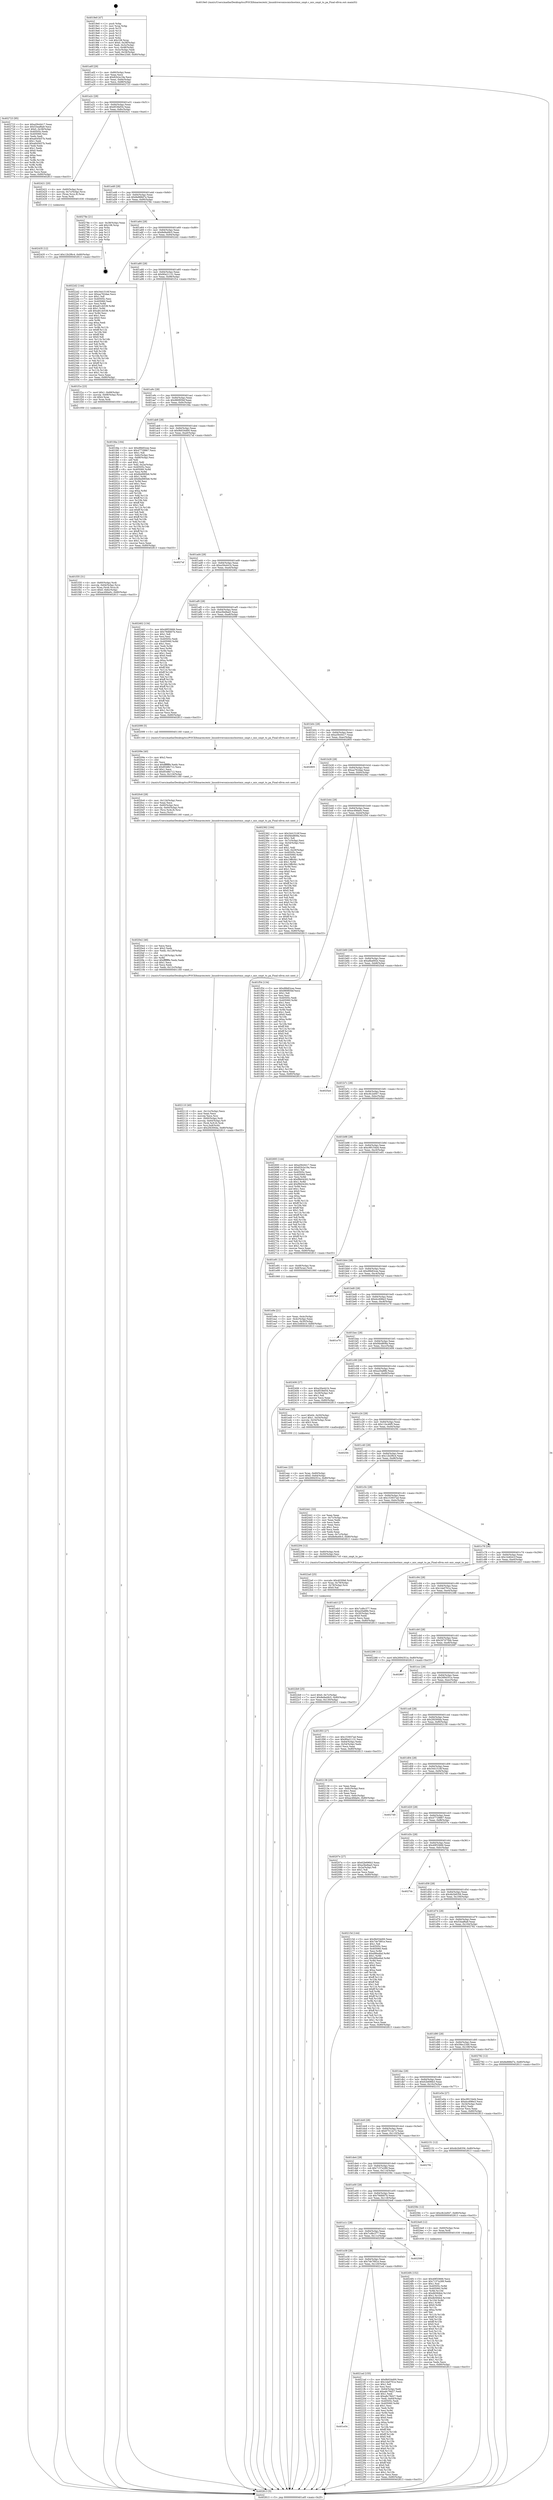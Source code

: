 digraph "0x4019e0" {
  label = "0x4019e0 (/mnt/c/Users/mathe/Desktop/tcc/POCII/binaries/extr_linuxdriversmiscmichostmic_smpt.c_mic_smpt_to_pa_Final-ollvm.out::main(0))"
  labelloc = "t"
  node[shape=record]

  Entry [label="",width=0.3,height=0.3,shape=circle,fillcolor=black,style=filled]
  "0x401a0f" [label="{
     0x401a0f [29]\l
     | [instrs]\l
     &nbsp;&nbsp;0x401a0f \<+3\>: mov -0x80(%rbp),%eax\l
     &nbsp;&nbsp;0x401a12 \<+2\>: mov %eax,%ecx\l
     &nbsp;&nbsp;0x401a14 \<+6\>: sub $0x82b2e19a,%ecx\l
     &nbsp;&nbsp;0x401a1a \<+6\>: mov %eax,-0x84(%rbp)\l
     &nbsp;&nbsp;0x401a20 \<+6\>: mov %ecx,-0x88(%rbp)\l
     &nbsp;&nbsp;0x401a26 \<+6\>: je 0000000000402723 \<main+0xd43\>\l
  }"]
  "0x402723" [label="{
     0x402723 [95]\l
     | [instrs]\l
     &nbsp;&nbsp;0x402723 \<+5\>: mov $0xa59c6417,%eax\l
     &nbsp;&nbsp;0x402728 \<+5\>: mov $0x53eaf6a9,%ecx\l
     &nbsp;&nbsp;0x40272d \<+7\>: movl $0x0,-0x38(%rbp)\l
     &nbsp;&nbsp;0x402734 \<+7\>: mov 0x40505c,%edx\l
     &nbsp;&nbsp;0x40273b \<+7\>: mov 0x405060,%esi\l
     &nbsp;&nbsp;0x402742 \<+2\>: mov %edx,%edi\l
     &nbsp;&nbsp;0x402744 \<+6\>: add $0xa645b57b,%edi\l
     &nbsp;&nbsp;0x40274a \<+3\>: sub $0x1,%edi\l
     &nbsp;&nbsp;0x40274d \<+6\>: sub $0xa645b57b,%edi\l
     &nbsp;&nbsp;0x402753 \<+3\>: imul %edi,%edx\l
     &nbsp;&nbsp;0x402756 \<+3\>: and $0x1,%edx\l
     &nbsp;&nbsp;0x402759 \<+3\>: cmp $0x0,%edx\l
     &nbsp;&nbsp;0x40275c \<+4\>: sete %r8b\l
     &nbsp;&nbsp;0x402760 \<+3\>: cmp $0xa,%esi\l
     &nbsp;&nbsp;0x402763 \<+4\>: setl %r9b\l
     &nbsp;&nbsp;0x402767 \<+3\>: mov %r8b,%r10b\l
     &nbsp;&nbsp;0x40276a \<+3\>: and %r9b,%r10b\l
     &nbsp;&nbsp;0x40276d \<+3\>: xor %r9b,%r8b\l
     &nbsp;&nbsp;0x402770 \<+3\>: or %r8b,%r10b\l
     &nbsp;&nbsp;0x402773 \<+4\>: test $0x1,%r10b\l
     &nbsp;&nbsp;0x402777 \<+3\>: cmovne %ecx,%eax\l
     &nbsp;&nbsp;0x40277a \<+3\>: mov %eax,-0x80(%rbp)\l
     &nbsp;&nbsp;0x40277d \<+5\>: jmp 0000000000402813 \<main+0xe33\>\l
  }"]
  "0x401a2c" [label="{
     0x401a2c [28]\l
     | [instrs]\l
     &nbsp;&nbsp;0x401a2c \<+5\>: jmp 0000000000401a31 \<main+0x51\>\l
     &nbsp;&nbsp;0x401a31 \<+6\>: mov -0x84(%rbp),%eax\l
     &nbsp;&nbsp;0x401a37 \<+5\>: sub $0x853fef34,%eax\l
     &nbsp;&nbsp;0x401a3c \<+6\>: mov %eax,-0x8c(%rbp)\l
     &nbsp;&nbsp;0x401a42 \<+6\>: je 0000000000402421 \<main+0xa41\>\l
  }"]
  Exit [label="",width=0.3,height=0.3,shape=circle,fillcolor=black,style=filled,peripheries=2]
  "0x402421" [label="{
     0x402421 [20]\l
     | [instrs]\l
     &nbsp;&nbsp;0x402421 \<+4\>: mov -0x60(%rbp),%rax\l
     &nbsp;&nbsp;0x402425 \<+4\>: movslq -0x7c(%rbp),%rcx\l
     &nbsp;&nbsp;0x402429 \<+4\>: mov (%rax,%rcx,8),%rax\l
     &nbsp;&nbsp;0x40242d \<+3\>: mov %rax,%rdi\l
     &nbsp;&nbsp;0x402430 \<+5\>: call 0000000000401030 \<free@plt\>\l
     | [calls]\l
     &nbsp;&nbsp;0x401030 \{1\} (unknown)\l
  }"]
  "0x401a48" [label="{
     0x401a48 [28]\l
     | [instrs]\l
     &nbsp;&nbsp;0x401a48 \<+5\>: jmp 0000000000401a4d \<main+0x6d\>\l
     &nbsp;&nbsp;0x401a4d \<+6\>: mov -0x84(%rbp),%eax\l
     &nbsp;&nbsp;0x401a53 \<+5\>: sub $0x8e888d7e,%eax\l
     &nbsp;&nbsp;0x401a58 \<+6\>: mov %eax,-0x90(%rbp)\l
     &nbsp;&nbsp;0x401a5e \<+6\>: je 000000000040278e \<main+0xdae\>\l
  }"]
  "0x4024f4" [label="{
     0x4024f4 [152]\l
     | [instrs]\l
     &nbsp;&nbsp;0x4024f4 \<+5\>: mov $0x49f33666,%ecx\l
     &nbsp;&nbsp;0x4024f9 \<+5\>: mov $0x7157e289,%edx\l
     &nbsp;&nbsp;0x4024fe \<+3\>: mov $0x1,%sil\l
     &nbsp;&nbsp;0x402501 \<+8\>: mov 0x40505c,%r8d\l
     &nbsp;&nbsp;0x402509 \<+8\>: mov 0x405060,%r9d\l
     &nbsp;&nbsp;0x402511 \<+3\>: mov %r8d,%r10d\l
     &nbsp;&nbsp;0x402514 \<+7\>: sub $0xdb584b4,%r10d\l
     &nbsp;&nbsp;0x40251b \<+4\>: sub $0x1,%r10d\l
     &nbsp;&nbsp;0x40251f \<+7\>: add $0xdb584b4,%r10d\l
     &nbsp;&nbsp;0x402526 \<+4\>: imul %r10d,%r8d\l
     &nbsp;&nbsp;0x40252a \<+4\>: and $0x1,%r8d\l
     &nbsp;&nbsp;0x40252e \<+4\>: cmp $0x0,%r8d\l
     &nbsp;&nbsp;0x402532 \<+4\>: sete %r11b\l
     &nbsp;&nbsp;0x402536 \<+4\>: cmp $0xa,%r9d\l
     &nbsp;&nbsp;0x40253a \<+3\>: setl %bl\l
     &nbsp;&nbsp;0x40253d \<+3\>: mov %r11b,%r14b\l
     &nbsp;&nbsp;0x402540 \<+4\>: xor $0xff,%r14b\l
     &nbsp;&nbsp;0x402544 \<+3\>: mov %bl,%r15b\l
     &nbsp;&nbsp;0x402547 \<+4\>: xor $0xff,%r15b\l
     &nbsp;&nbsp;0x40254b \<+4\>: xor $0x0,%sil\l
     &nbsp;&nbsp;0x40254f \<+3\>: mov %r14b,%r12b\l
     &nbsp;&nbsp;0x402552 \<+4\>: and $0x0,%r12b\l
     &nbsp;&nbsp;0x402556 \<+3\>: and %sil,%r11b\l
     &nbsp;&nbsp;0x402559 \<+3\>: mov %r15b,%r13b\l
     &nbsp;&nbsp;0x40255c \<+4\>: and $0x0,%r13b\l
     &nbsp;&nbsp;0x402560 \<+3\>: and %sil,%bl\l
     &nbsp;&nbsp;0x402563 \<+3\>: or %r11b,%r12b\l
     &nbsp;&nbsp;0x402566 \<+3\>: or %bl,%r13b\l
     &nbsp;&nbsp;0x402569 \<+3\>: xor %r13b,%r12b\l
     &nbsp;&nbsp;0x40256c \<+3\>: or %r15b,%r14b\l
     &nbsp;&nbsp;0x40256f \<+4\>: xor $0xff,%r14b\l
     &nbsp;&nbsp;0x402573 \<+4\>: or $0x0,%sil\l
     &nbsp;&nbsp;0x402577 \<+3\>: and %sil,%r14b\l
     &nbsp;&nbsp;0x40257a \<+3\>: or %r14b,%r12b\l
     &nbsp;&nbsp;0x40257d \<+4\>: test $0x1,%r12b\l
     &nbsp;&nbsp;0x402581 \<+3\>: cmovne %edx,%ecx\l
     &nbsp;&nbsp;0x402584 \<+3\>: mov %ecx,-0x80(%rbp)\l
     &nbsp;&nbsp;0x402587 \<+5\>: jmp 0000000000402813 \<main+0xe33\>\l
  }"]
  "0x40278e" [label="{
     0x40278e [21]\l
     | [instrs]\l
     &nbsp;&nbsp;0x40278e \<+3\>: mov -0x38(%rbp),%eax\l
     &nbsp;&nbsp;0x402791 \<+7\>: add $0x108,%rsp\l
     &nbsp;&nbsp;0x402798 \<+1\>: pop %rbx\l
     &nbsp;&nbsp;0x402799 \<+2\>: pop %r12\l
     &nbsp;&nbsp;0x40279b \<+2\>: pop %r13\l
     &nbsp;&nbsp;0x40279d \<+2\>: pop %r14\l
     &nbsp;&nbsp;0x40279f \<+2\>: pop %r15\l
     &nbsp;&nbsp;0x4027a1 \<+1\>: pop %rbp\l
     &nbsp;&nbsp;0x4027a2 \<+1\>: ret\l
  }"]
  "0x401a64" [label="{
     0x401a64 [28]\l
     | [instrs]\l
     &nbsp;&nbsp;0x401a64 \<+5\>: jmp 0000000000401a69 \<main+0x89\>\l
     &nbsp;&nbsp;0x401a69 \<+6\>: mov -0x84(%rbp),%eax\l
     &nbsp;&nbsp;0x401a6f \<+5\>: sub $0x8e9a49c5,%eax\l
     &nbsp;&nbsp;0x401a74 \<+6\>: mov %eax,-0x94(%rbp)\l
     &nbsp;&nbsp;0x401a7a \<+6\>: je 00000000004022d2 \<main+0x8f2\>\l
  }"]
  "0x402435" [label="{
     0x402435 [12]\l
     | [instrs]\l
     &nbsp;&nbsp;0x402435 \<+7\>: movl $0x12b2f6c4,-0x80(%rbp)\l
     &nbsp;&nbsp;0x40243c \<+5\>: jmp 0000000000402813 \<main+0xe33\>\l
  }"]
  "0x4022d2" [label="{
     0x4022d2 [144]\l
     | [instrs]\l
     &nbsp;&nbsp;0x4022d2 \<+5\>: mov $0x3441516f,%eax\l
     &nbsp;&nbsp;0x4022d7 \<+5\>: mov $0xaa762dae,%ecx\l
     &nbsp;&nbsp;0x4022dc \<+2\>: mov $0x1,%dl\l
     &nbsp;&nbsp;0x4022de \<+7\>: mov 0x40505c,%esi\l
     &nbsp;&nbsp;0x4022e5 \<+7\>: mov 0x405060,%edi\l
     &nbsp;&nbsp;0x4022ec \<+3\>: mov %esi,%r8d\l
     &nbsp;&nbsp;0x4022ef \<+7\>: sub $0xa81cb538,%r8d\l
     &nbsp;&nbsp;0x4022f6 \<+4\>: sub $0x1,%r8d\l
     &nbsp;&nbsp;0x4022fa \<+7\>: add $0xa81cb538,%r8d\l
     &nbsp;&nbsp;0x402301 \<+4\>: imul %r8d,%esi\l
     &nbsp;&nbsp;0x402305 \<+3\>: and $0x1,%esi\l
     &nbsp;&nbsp;0x402308 \<+3\>: cmp $0x0,%esi\l
     &nbsp;&nbsp;0x40230b \<+4\>: sete %r9b\l
     &nbsp;&nbsp;0x40230f \<+3\>: cmp $0xa,%edi\l
     &nbsp;&nbsp;0x402312 \<+4\>: setl %r10b\l
     &nbsp;&nbsp;0x402316 \<+3\>: mov %r9b,%r11b\l
     &nbsp;&nbsp;0x402319 \<+4\>: xor $0xff,%r11b\l
     &nbsp;&nbsp;0x40231d \<+3\>: mov %r10b,%bl\l
     &nbsp;&nbsp;0x402320 \<+3\>: xor $0xff,%bl\l
     &nbsp;&nbsp;0x402323 \<+3\>: xor $0x0,%dl\l
     &nbsp;&nbsp;0x402326 \<+3\>: mov %r11b,%r14b\l
     &nbsp;&nbsp;0x402329 \<+4\>: and $0x0,%r14b\l
     &nbsp;&nbsp;0x40232d \<+3\>: and %dl,%r9b\l
     &nbsp;&nbsp;0x402330 \<+3\>: mov %bl,%r15b\l
     &nbsp;&nbsp;0x402333 \<+4\>: and $0x0,%r15b\l
     &nbsp;&nbsp;0x402337 \<+3\>: and %dl,%r10b\l
     &nbsp;&nbsp;0x40233a \<+3\>: or %r9b,%r14b\l
     &nbsp;&nbsp;0x40233d \<+3\>: or %r10b,%r15b\l
     &nbsp;&nbsp;0x402340 \<+3\>: xor %r15b,%r14b\l
     &nbsp;&nbsp;0x402343 \<+3\>: or %bl,%r11b\l
     &nbsp;&nbsp;0x402346 \<+4\>: xor $0xff,%r11b\l
     &nbsp;&nbsp;0x40234a \<+3\>: or $0x0,%dl\l
     &nbsp;&nbsp;0x40234d \<+3\>: and %dl,%r11b\l
     &nbsp;&nbsp;0x402350 \<+3\>: or %r11b,%r14b\l
     &nbsp;&nbsp;0x402353 \<+4\>: test $0x1,%r14b\l
     &nbsp;&nbsp;0x402357 \<+3\>: cmovne %ecx,%eax\l
     &nbsp;&nbsp;0x40235a \<+3\>: mov %eax,-0x80(%rbp)\l
     &nbsp;&nbsp;0x40235d \<+5\>: jmp 0000000000402813 \<main+0xe33\>\l
  }"]
  "0x401a80" [label="{
     0x401a80 [28]\l
     | [instrs]\l
     &nbsp;&nbsp;0x401a80 \<+5\>: jmp 0000000000401a85 \<main+0xa5\>\l
     &nbsp;&nbsp;0x401a85 \<+6\>: mov -0x84(%rbp),%eax\l
     &nbsp;&nbsp;0x401a8b \<+5\>: sub $0x90a21131,%eax\l
     &nbsp;&nbsp;0x401a90 \<+6\>: mov %eax,-0x98(%rbp)\l
     &nbsp;&nbsp;0x401a96 \<+6\>: je 0000000000401f1e \<main+0x53e\>\l
  }"]
  "0x4022b9" [label="{
     0x4022b9 [25]\l
     | [instrs]\l
     &nbsp;&nbsp;0x4022b9 \<+7\>: movl $0x0,-0x7c(%rbp)\l
     &nbsp;&nbsp;0x4022c0 \<+7\>: movl $0x8e9a49c5,-0x80(%rbp)\l
     &nbsp;&nbsp;0x4022c7 \<+6\>: mov %eax,-0x130(%rbp)\l
     &nbsp;&nbsp;0x4022cd \<+5\>: jmp 0000000000402813 \<main+0xe33\>\l
  }"]
  "0x401f1e" [label="{
     0x401f1e [23]\l
     | [instrs]\l
     &nbsp;&nbsp;0x401f1e \<+7\>: movl $0x1,-0x68(%rbp)\l
     &nbsp;&nbsp;0x401f25 \<+4\>: movslq -0x68(%rbp),%rax\l
     &nbsp;&nbsp;0x401f29 \<+4\>: shl $0x4,%rax\l
     &nbsp;&nbsp;0x401f2d \<+3\>: mov %rax,%rdi\l
     &nbsp;&nbsp;0x401f30 \<+5\>: call 0000000000401050 \<malloc@plt\>\l
     | [calls]\l
     &nbsp;&nbsp;0x401050 \{1\} (unknown)\l
  }"]
  "0x401a9c" [label="{
     0x401a9c [28]\l
     | [instrs]\l
     &nbsp;&nbsp;0x401a9c \<+5\>: jmp 0000000000401aa1 \<main+0xc1\>\l
     &nbsp;&nbsp;0x401aa1 \<+6\>: mov -0x84(%rbp),%eax\l
     &nbsp;&nbsp;0x401aa7 \<+5\>: sub $0x980f05bf,%eax\l
     &nbsp;&nbsp;0x401aac \<+6\>: mov %eax,-0x9c(%rbp)\l
     &nbsp;&nbsp;0x401ab2 \<+6\>: je 0000000000401fda \<main+0x5fa\>\l
  }"]
  "0x4022a0" [label="{
     0x4022a0 [25]\l
     | [instrs]\l
     &nbsp;&nbsp;0x4022a0 \<+10\>: movabs $0x4030b6,%rdi\l
     &nbsp;&nbsp;0x4022aa \<+4\>: mov %rax,-0x78(%rbp)\l
     &nbsp;&nbsp;0x4022ae \<+4\>: mov -0x78(%rbp),%rsi\l
     &nbsp;&nbsp;0x4022b2 \<+2\>: mov $0x0,%al\l
     &nbsp;&nbsp;0x4022b4 \<+5\>: call 0000000000401040 \<printf@plt\>\l
     | [calls]\l
     &nbsp;&nbsp;0x401040 \{1\} (unknown)\l
  }"]
  "0x401fda" [label="{
     0x401fda [164]\l
     | [instrs]\l
     &nbsp;&nbsp;0x401fda \<+5\>: mov $0xd9b83cee,%eax\l
     &nbsp;&nbsp;0x401fdf \<+5\>: mov $0x47729867,%ecx\l
     &nbsp;&nbsp;0x401fe4 \<+2\>: mov $0x1,%dl\l
     &nbsp;&nbsp;0x401fe6 \<+3\>: mov -0x6c(%rbp),%esi\l
     &nbsp;&nbsp;0x401fe9 \<+3\>: cmp -0x68(%rbp),%esi\l
     &nbsp;&nbsp;0x401fec \<+4\>: setl %dil\l
     &nbsp;&nbsp;0x401ff0 \<+4\>: and $0x1,%dil\l
     &nbsp;&nbsp;0x401ff4 \<+4\>: mov %dil,-0x2a(%rbp)\l
     &nbsp;&nbsp;0x401ff8 \<+7\>: mov 0x40505c,%esi\l
     &nbsp;&nbsp;0x401fff \<+8\>: mov 0x405060,%r8d\l
     &nbsp;&nbsp;0x402007 \<+3\>: mov %esi,%r9d\l
     &nbsp;&nbsp;0x40200a \<+7\>: sub $0x6bd985b6,%r9d\l
     &nbsp;&nbsp;0x402011 \<+4\>: sub $0x1,%r9d\l
     &nbsp;&nbsp;0x402015 \<+7\>: add $0x6bd985b6,%r9d\l
     &nbsp;&nbsp;0x40201c \<+4\>: imul %r9d,%esi\l
     &nbsp;&nbsp;0x402020 \<+3\>: and $0x1,%esi\l
     &nbsp;&nbsp;0x402023 \<+3\>: cmp $0x0,%esi\l
     &nbsp;&nbsp;0x402026 \<+4\>: sete %dil\l
     &nbsp;&nbsp;0x40202a \<+4\>: cmp $0xa,%r8d\l
     &nbsp;&nbsp;0x40202e \<+4\>: setl %r10b\l
     &nbsp;&nbsp;0x402032 \<+3\>: mov %dil,%r11b\l
     &nbsp;&nbsp;0x402035 \<+4\>: xor $0xff,%r11b\l
     &nbsp;&nbsp;0x402039 \<+3\>: mov %r10b,%bl\l
     &nbsp;&nbsp;0x40203c \<+3\>: xor $0xff,%bl\l
     &nbsp;&nbsp;0x40203f \<+3\>: xor $0x1,%dl\l
     &nbsp;&nbsp;0x402042 \<+3\>: mov %r11b,%r14b\l
     &nbsp;&nbsp;0x402045 \<+4\>: and $0xff,%r14b\l
     &nbsp;&nbsp;0x402049 \<+3\>: and %dl,%dil\l
     &nbsp;&nbsp;0x40204c \<+3\>: mov %bl,%r15b\l
     &nbsp;&nbsp;0x40204f \<+4\>: and $0xff,%r15b\l
     &nbsp;&nbsp;0x402053 \<+3\>: and %dl,%r10b\l
     &nbsp;&nbsp;0x402056 \<+3\>: or %dil,%r14b\l
     &nbsp;&nbsp;0x402059 \<+3\>: or %r10b,%r15b\l
     &nbsp;&nbsp;0x40205c \<+3\>: xor %r15b,%r14b\l
     &nbsp;&nbsp;0x40205f \<+3\>: or %bl,%r11b\l
     &nbsp;&nbsp;0x402062 \<+4\>: xor $0xff,%r11b\l
     &nbsp;&nbsp;0x402066 \<+3\>: or $0x1,%dl\l
     &nbsp;&nbsp;0x402069 \<+3\>: and %dl,%r11b\l
     &nbsp;&nbsp;0x40206c \<+3\>: or %r11b,%r14b\l
     &nbsp;&nbsp;0x40206f \<+4\>: test $0x1,%r14b\l
     &nbsp;&nbsp;0x402073 \<+3\>: cmovne %ecx,%eax\l
     &nbsp;&nbsp;0x402076 \<+3\>: mov %eax,-0x80(%rbp)\l
     &nbsp;&nbsp;0x402079 \<+5\>: jmp 0000000000402813 \<main+0xe33\>\l
  }"]
  "0x401ab8" [label="{
     0x401ab8 [28]\l
     | [instrs]\l
     &nbsp;&nbsp;0x401ab8 \<+5\>: jmp 0000000000401abd \<main+0xdd\>\l
     &nbsp;&nbsp;0x401abd \<+6\>: mov -0x84(%rbp),%eax\l
     &nbsp;&nbsp;0x401ac3 \<+5\>: sub $0x9b034d00,%eax\l
     &nbsp;&nbsp;0x401ac8 \<+6\>: mov %eax,-0xa0(%rbp)\l
     &nbsp;&nbsp;0x401ace \<+6\>: je 00000000004027af \<main+0xdcf\>\l
  }"]
  "0x401e54" [label="{
     0x401e54\l
  }", style=dashed]
  "0x4027af" [label="{
     0x4027af\l
  }", style=dashed]
  "0x401ad4" [label="{
     0x401ad4 [28]\l
     | [instrs]\l
     &nbsp;&nbsp;0x401ad4 \<+5\>: jmp 0000000000401ad9 \<main+0xf9\>\l
     &nbsp;&nbsp;0x401ad9 \<+6\>: mov -0x84(%rbp),%eax\l
     &nbsp;&nbsp;0x401adf \<+5\>: sub $0xa30e441b,%eax\l
     &nbsp;&nbsp;0x401ae4 \<+6\>: mov %eax,-0xa4(%rbp)\l
     &nbsp;&nbsp;0x401aea \<+6\>: je 0000000000402462 \<main+0xa82\>\l
  }"]
  "0x4021ed" [label="{
     0x4021ed [155]\l
     | [instrs]\l
     &nbsp;&nbsp;0x4021ed \<+5\>: mov $0x9b034d00,%eax\l
     &nbsp;&nbsp;0x4021f2 \<+5\>: mov $0x1da0761e,%ecx\l
     &nbsp;&nbsp;0x4021f7 \<+2\>: mov $0x1,%dl\l
     &nbsp;&nbsp;0x4021f9 \<+2\>: xor %esi,%esi\l
     &nbsp;&nbsp;0x4021fb \<+3\>: mov -0x64(%rbp),%edi\l
     &nbsp;&nbsp;0x4021fe \<+6\>: add $0xa8c78d27,%edi\l
     &nbsp;&nbsp;0x402204 \<+3\>: add $0x1,%edi\l
     &nbsp;&nbsp;0x402207 \<+6\>: sub $0xa8c78d27,%edi\l
     &nbsp;&nbsp;0x40220d \<+3\>: mov %edi,-0x64(%rbp)\l
     &nbsp;&nbsp;0x402210 \<+7\>: mov 0x40505c,%edi\l
     &nbsp;&nbsp;0x402217 \<+8\>: mov 0x405060,%r8d\l
     &nbsp;&nbsp;0x40221f \<+3\>: sub $0x1,%esi\l
     &nbsp;&nbsp;0x402222 \<+3\>: mov %edi,%r9d\l
     &nbsp;&nbsp;0x402225 \<+3\>: add %esi,%r9d\l
     &nbsp;&nbsp;0x402228 \<+4\>: imul %r9d,%edi\l
     &nbsp;&nbsp;0x40222c \<+3\>: and $0x1,%edi\l
     &nbsp;&nbsp;0x40222f \<+3\>: cmp $0x0,%edi\l
     &nbsp;&nbsp;0x402232 \<+4\>: sete %r10b\l
     &nbsp;&nbsp;0x402236 \<+4\>: cmp $0xa,%r8d\l
     &nbsp;&nbsp;0x40223a \<+4\>: setl %r11b\l
     &nbsp;&nbsp;0x40223e \<+3\>: mov %r10b,%bl\l
     &nbsp;&nbsp;0x402241 \<+3\>: xor $0xff,%bl\l
     &nbsp;&nbsp;0x402244 \<+3\>: mov %r11b,%r14b\l
     &nbsp;&nbsp;0x402247 \<+4\>: xor $0xff,%r14b\l
     &nbsp;&nbsp;0x40224b \<+3\>: xor $0x0,%dl\l
     &nbsp;&nbsp;0x40224e \<+3\>: mov %bl,%r15b\l
     &nbsp;&nbsp;0x402251 \<+4\>: and $0x0,%r15b\l
     &nbsp;&nbsp;0x402255 \<+3\>: and %dl,%r10b\l
     &nbsp;&nbsp;0x402258 \<+3\>: mov %r14b,%r12b\l
     &nbsp;&nbsp;0x40225b \<+4\>: and $0x0,%r12b\l
     &nbsp;&nbsp;0x40225f \<+3\>: and %dl,%r11b\l
     &nbsp;&nbsp;0x402262 \<+3\>: or %r10b,%r15b\l
     &nbsp;&nbsp;0x402265 \<+3\>: or %r11b,%r12b\l
     &nbsp;&nbsp;0x402268 \<+3\>: xor %r12b,%r15b\l
     &nbsp;&nbsp;0x40226b \<+3\>: or %r14b,%bl\l
     &nbsp;&nbsp;0x40226e \<+3\>: xor $0xff,%bl\l
     &nbsp;&nbsp;0x402271 \<+3\>: or $0x0,%dl\l
     &nbsp;&nbsp;0x402274 \<+2\>: and %dl,%bl\l
     &nbsp;&nbsp;0x402276 \<+3\>: or %bl,%r15b\l
     &nbsp;&nbsp;0x402279 \<+4\>: test $0x1,%r15b\l
     &nbsp;&nbsp;0x40227d \<+3\>: cmovne %ecx,%eax\l
     &nbsp;&nbsp;0x402280 \<+3\>: mov %eax,-0x80(%rbp)\l
     &nbsp;&nbsp;0x402283 \<+5\>: jmp 0000000000402813 \<main+0xe33\>\l
  }"]
  "0x402462" [label="{
     0x402462 [134]\l
     | [instrs]\l
     &nbsp;&nbsp;0x402462 \<+5\>: mov $0x49f33666,%eax\l
     &nbsp;&nbsp;0x402467 \<+5\>: mov $0x79dfd07b,%ecx\l
     &nbsp;&nbsp;0x40246c \<+2\>: mov $0x1,%dl\l
     &nbsp;&nbsp;0x40246e \<+2\>: xor %esi,%esi\l
     &nbsp;&nbsp;0x402470 \<+7\>: mov 0x40505c,%edi\l
     &nbsp;&nbsp;0x402477 \<+8\>: mov 0x405060,%r8d\l
     &nbsp;&nbsp;0x40247f \<+3\>: sub $0x1,%esi\l
     &nbsp;&nbsp;0x402482 \<+3\>: mov %edi,%r9d\l
     &nbsp;&nbsp;0x402485 \<+3\>: add %esi,%r9d\l
     &nbsp;&nbsp;0x402488 \<+4\>: imul %r9d,%edi\l
     &nbsp;&nbsp;0x40248c \<+3\>: and $0x1,%edi\l
     &nbsp;&nbsp;0x40248f \<+3\>: cmp $0x0,%edi\l
     &nbsp;&nbsp;0x402492 \<+4\>: sete %r10b\l
     &nbsp;&nbsp;0x402496 \<+4\>: cmp $0xa,%r8d\l
     &nbsp;&nbsp;0x40249a \<+4\>: setl %r11b\l
     &nbsp;&nbsp;0x40249e \<+3\>: mov %r10b,%bl\l
     &nbsp;&nbsp;0x4024a1 \<+3\>: xor $0xff,%bl\l
     &nbsp;&nbsp;0x4024a4 \<+3\>: mov %r11b,%r14b\l
     &nbsp;&nbsp;0x4024a7 \<+4\>: xor $0xff,%r14b\l
     &nbsp;&nbsp;0x4024ab \<+3\>: xor $0x1,%dl\l
     &nbsp;&nbsp;0x4024ae \<+3\>: mov %bl,%r15b\l
     &nbsp;&nbsp;0x4024b1 \<+4\>: and $0xff,%r15b\l
     &nbsp;&nbsp;0x4024b5 \<+3\>: and %dl,%r10b\l
     &nbsp;&nbsp;0x4024b8 \<+3\>: mov %r14b,%r12b\l
     &nbsp;&nbsp;0x4024bb \<+4\>: and $0xff,%r12b\l
     &nbsp;&nbsp;0x4024bf \<+3\>: and %dl,%r11b\l
     &nbsp;&nbsp;0x4024c2 \<+3\>: or %r10b,%r15b\l
     &nbsp;&nbsp;0x4024c5 \<+3\>: or %r11b,%r12b\l
     &nbsp;&nbsp;0x4024c8 \<+3\>: xor %r12b,%r15b\l
     &nbsp;&nbsp;0x4024cb \<+3\>: or %r14b,%bl\l
     &nbsp;&nbsp;0x4024ce \<+3\>: xor $0xff,%bl\l
     &nbsp;&nbsp;0x4024d1 \<+3\>: or $0x1,%dl\l
     &nbsp;&nbsp;0x4024d4 \<+2\>: and %dl,%bl\l
     &nbsp;&nbsp;0x4024d6 \<+3\>: or %bl,%r15b\l
     &nbsp;&nbsp;0x4024d9 \<+4\>: test $0x1,%r15b\l
     &nbsp;&nbsp;0x4024dd \<+3\>: cmovne %ecx,%eax\l
     &nbsp;&nbsp;0x4024e0 \<+3\>: mov %eax,-0x80(%rbp)\l
     &nbsp;&nbsp;0x4024e3 \<+5\>: jmp 0000000000402813 \<main+0xe33\>\l
  }"]
  "0x401af0" [label="{
     0x401af0 [28]\l
     | [instrs]\l
     &nbsp;&nbsp;0x401af0 \<+5\>: jmp 0000000000401af5 \<main+0x115\>\l
     &nbsp;&nbsp;0x401af5 \<+6\>: mov -0x84(%rbp),%eax\l
     &nbsp;&nbsp;0x401afb \<+5\>: sub $0xa3be8aa5,%eax\l
     &nbsp;&nbsp;0x401b00 \<+6\>: mov %eax,-0xa8(%rbp)\l
     &nbsp;&nbsp;0x401b06 \<+6\>: je 0000000000402099 \<main+0x6b9\>\l
  }"]
  "0x401e38" [label="{
     0x401e38 [28]\l
     | [instrs]\l
     &nbsp;&nbsp;0x401e38 \<+5\>: jmp 0000000000401e3d \<main+0x45d\>\l
     &nbsp;&nbsp;0x401e3d \<+6\>: mov -0x84(%rbp),%eax\l
     &nbsp;&nbsp;0x401e43 \<+5\>: sub $0x7de7891e,%eax\l
     &nbsp;&nbsp;0x401e48 \<+6\>: mov %eax,-0x120(%rbp)\l
     &nbsp;&nbsp;0x401e4e \<+6\>: je 00000000004021ed \<main+0x80d\>\l
  }"]
  "0x402099" [label="{
     0x402099 [5]\l
     | [instrs]\l
     &nbsp;&nbsp;0x402099 \<+5\>: call 0000000000401160 \<next_i\>\l
     | [calls]\l
     &nbsp;&nbsp;0x401160 \{1\} (/mnt/c/Users/mathe/Desktop/tcc/POCII/binaries/extr_linuxdriversmiscmichostmic_smpt.c_mic_smpt_to_pa_Final-ollvm.out::next_i)\l
  }"]
  "0x401b0c" [label="{
     0x401b0c [28]\l
     | [instrs]\l
     &nbsp;&nbsp;0x401b0c \<+5\>: jmp 0000000000401b11 \<main+0x131\>\l
     &nbsp;&nbsp;0x401b11 \<+6\>: mov -0x84(%rbp),%eax\l
     &nbsp;&nbsp;0x401b17 \<+5\>: sub $0xa59c6417,%eax\l
     &nbsp;&nbsp;0x401b1c \<+6\>: mov %eax,-0xac(%rbp)\l
     &nbsp;&nbsp;0x401b22 \<+6\>: je 0000000000402805 \<main+0xe25\>\l
  }"]
  "0x402598" [label="{
     0x402598\l
  }", style=dashed]
  "0x402805" [label="{
     0x402805\l
  }", style=dashed]
  "0x401b28" [label="{
     0x401b28 [28]\l
     | [instrs]\l
     &nbsp;&nbsp;0x401b28 \<+5\>: jmp 0000000000401b2d \<main+0x14d\>\l
     &nbsp;&nbsp;0x401b2d \<+6\>: mov -0x84(%rbp),%eax\l
     &nbsp;&nbsp;0x401b33 \<+5\>: sub $0xaa762dae,%eax\l
     &nbsp;&nbsp;0x401b38 \<+6\>: mov %eax,-0xb0(%rbp)\l
     &nbsp;&nbsp;0x401b3e \<+6\>: je 0000000000402362 \<main+0x982\>\l
  }"]
  "0x401e1c" [label="{
     0x401e1c [28]\l
     | [instrs]\l
     &nbsp;&nbsp;0x401e1c \<+5\>: jmp 0000000000401e21 \<main+0x441\>\l
     &nbsp;&nbsp;0x401e21 \<+6\>: mov -0x84(%rbp),%eax\l
     &nbsp;&nbsp;0x401e27 \<+5\>: sub $0x7cd6c377,%eax\l
     &nbsp;&nbsp;0x401e2c \<+6\>: mov %eax,-0x11c(%rbp)\l
     &nbsp;&nbsp;0x401e32 \<+6\>: je 0000000000402598 \<main+0xbb8\>\l
  }"]
  "0x402362" [label="{
     0x402362 [164]\l
     | [instrs]\l
     &nbsp;&nbsp;0x402362 \<+5\>: mov $0x3441516f,%eax\l
     &nbsp;&nbsp;0x402367 \<+5\>: mov $0xf4bd808a,%ecx\l
     &nbsp;&nbsp;0x40236c \<+2\>: mov $0x1,%dl\l
     &nbsp;&nbsp;0x40236e \<+3\>: mov -0x7c(%rbp),%esi\l
     &nbsp;&nbsp;0x402371 \<+3\>: cmp -0x54(%rbp),%esi\l
     &nbsp;&nbsp;0x402374 \<+4\>: setl %dil\l
     &nbsp;&nbsp;0x402378 \<+4\>: and $0x1,%dil\l
     &nbsp;&nbsp;0x40237c \<+4\>: mov %dil,-0x29(%rbp)\l
     &nbsp;&nbsp;0x402380 \<+7\>: mov 0x40505c,%esi\l
     &nbsp;&nbsp;0x402387 \<+8\>: mov 0x405060,%r8d\l
     &nbsp;&nbsp;0x40238f \<+3\>: mov %esi,%r9d\l
     &nbsp;&nbsp;0x402392 \<+7\>: add $0x19ffc0b1,%r9d\l
     &nbsp;&nbsp;0x402399 \<+4\>: sub $0x1,%r9d\l
     &nbsp;&nbsp;0x40239d \<+7\>: sub $0x19ffc0b1,%r9d\l
     &nbsp;&nbsp;0x4023a4 \<+4\>: imul %r9d,%esi\l
     &nbsp;&nbsp;0x4023a8 \<+3\>: and $0x1,%esi\l
     &nbsp;&nbsp;0x4023ab \<+3\>: cmp $0x0,%esi\l
     &nbsp;&nbsp;0x4023ae \<+4\>: sete %dil\l
     &nbsp;&nbsp;0x4023b2 \<+4\>: cmp $0xa,%r8d\l
     &nbsp;&nbsp;0x4023b6 \<+4\>: setl %r10b\l
     &nbsp;&nbsp;0x4023ba \<+3\>: mov %dil,%r11b\l
     &nbsp;&nbsp;0x4023bd \<+4\>: xor $0xff,%r11b\l
     &nbsp;&nbsp;0x4023c1 \<+3\>: mov %r10b,%bl\l
     &nbsp;&nbsp;0x4023c4 \<+3\>: xor $0xff,%bl\l
     &nbsp;&nbsp;0x4023c7 \<+3\>: xor $0x0,%dl\l
     &nbsp;&nbsp;0x4023ca \<+3\>: mov %r11b,%r14b\l
     &nbsp;&nbsp;0x4023cd \<+4\>: and $0x0,%r14b\l
     &nbsp;&nbsp;0x4023d1 \<+3\>: and %dl,%dil\l
     &nbsp;&nbsp;0x4023d4 \<+3\>: mov %bl,%r15b\l
     &nbsp;&nbsp;0x4023d7 \<+4\>: and $0x0,%r15b\l
     &nbsp;&nbsp;0x4023db \<+3\>: and %dl,%r10b\l
     &nbsp;&nbsp;0x4023de \<+3\>: or %dil,%r14b\l
     &nbsp;&nbsp;0x4023e1 \<+3\>: or %r10b,%r15b\l
     &nbsp;&nbsp;0x4023e4 \<+3\>: xor %r15b,%r14b\l
     &nbsp;&nbsp;0x4023e7 \<+3\>: or %bl,%r11b\l
     &nbsp;&nbsp;0x4023ea \<+4\>: xor $0xff,%r11b\l
     &nbsp;&nbsp;0x4023ee \<+3\>: or $0x0,%dl\l
     &nbsp;&nbsp;0x4023f1 \<+3\>: and %dl,%r11b\l
     &nbsp;&nbsp;0x4023f4 \<+3\>: or %r11b,%r14b\l
     &nbsp;&nbsp;0x4023f7 \<+4\>: test $0x1,%r14b\l
     &nbsp;&nbsp;0x4023fb \<+3\>: cmovne %ecx,%eax\l
     &nbsp;&nbsp;0x4023fe \<+3\>: mov %eax,-0x80(%rbp)\l
     &nbsp;&nbsp;0x402401 \<+5\>: jmp 0000000000402813 \<main+0xe33\>\l
  }"]
  "0x401b44" [label="{
     0x401b44 [28]\l
     | [instrs]\l
     &nbsp;&nbsp;0x401b44 \<+5\>: jmp 0000000000401b49 \<main+0x169\>\l
     &nbsp;&nbsp;0x401b49 \<+6\>: mov -0x84(%rbp),%eax\l
     &nbsp;&nbsp;0x401b4f \<+5\>: sub $0xac49da0c,%eax\l
     &nbsp;&nbsp;0x401b54 \<+6\>: mov %eax,-0xb4(%rbp)\l
     &nbsp;&nbsp;0x401b5a \<+6\>: je 0000000000401f54 \<main+0x574\>\l
  }"]
  "0x4024e8" [label="{
     0x4024e8 [12]\l
     | [instrs]\l
     &nbsp;&nbsp;0x4024e8 \<+4\>: mov -0x60(%rbp),%rax\l
     &nbsp;&nbsp;0x4024ec \<+3\>: mov %rax,%rdi\l
     &nbsp;&nbsp;0x4024ef \<+5\>: call 0000000000401030 \<free@plt\>\l
     | [calls]\l
     &nbsp;&nbsp;0x401030 \{1\} (unknown)\l
  }"]
  "0x401f54" [label="{
     0x401f54 [134]\l
     | [instrs]\l
     &nbsp;&nbsp;0x401f54 \<+5\>: mov $0xd9b83cee,%eax\l
     &nbsp;&nbsp;0x401f59 \<+5\>: mov $0x980f05bf,%ecx\l
     &nbsp;&nbsp;0x401f5e \<+2\>: mov $0x1,%dl\l
     &nbsp;&nbsp;0x401f60 \<+2\>: xor %esi,%esi\l
     &nbsp;&nbsp;0x401f62 \<+7\>: mov 0x40505c,%edi\l
     &nbsp;&nbsp;0x401f69 \<+8\>: mov 0x405060,%r8d\l
     &nbsp;&nbsp;0x401f71 \<+3\>: sub $0x1,%esi\l
     &nbsp;&nbsp;0x401f74 \<+3\>: mov %edi,%r9d\l
     &nbsp;&nbsp;0x401f77 \<+3\>: add %esi,%r9d\l
     &nbsp;&nbsp;0x401f7a \<+4\>: imul %r9d,%edi\l
     &nbsp;&nbsp;0x401f7e \<+3\>: and $0x1,%edi\l
     &nbsp;&nbsp;0x401f81 \<+3\>: cmp $0x0,%edi\l
     &nbsp;&nbsp;0x401f84 \<+4\>: sete %r10b\l
     &nbsp;&nbsp;0x401f88 \<+4\>: cmp $0xa,%r8d\l
     &nbsp;&nbsp;0x401f8c \<+4\>: setl %r11b\l
     &nbsp;&nbsp;0x401f90 \<+3\>: mov %r10b,%bl\l
     &nbsp;&nbsp;0x401f93 \<+3\>: xor $0xff,%bl\l
     &nbsp;&nbsp;0x401f96 \<+3\>: mov %r11b,%r14b\l
     &nbsp;&nbsp;0x401f99 \<+4\>: xor $0xff,%r14b\l
     &nbsp;&nbsp;0x401f9d \<+3\>: xor $0x0,%dl\l
     &nbsp;&nbsp;0x401fa0 \<+3\>: mov %bl,%r15b\l
     &nbsp;&nbsp;0x401fa3 \<+4\>: and $0x0,%r15b\l
     &nbsp;&nbsp;0x401fa7 \<+3\>: and %dl,%r10b\l
     &nbsp;&nbsp;0x401faa \<+3\>: mov %r14b,%r12b\l
     &nbsp;&nbsp;0x401fad \<+4\>: and $0x0,%r12b\l
     &nbsp;&nbsp;0x401fb1 \<+3\>: and %dl,%r11b\l
     &nbsp;&nbsp;0x401fb4 \<+3\>: or %r10b,%r15b\l
     &nbsp;&nbsp;0x401fb7 \<+3\>: or %r11b,%r12b\l
     &nbsp;&nbsp;0x401fba \<+3\>: xor %r12b,%r15b\l
     &nbsp;&nbsp;0x401fbd \<+3\>: or %r14b,%bl\l
     &nbsp;&nbsp;0x401fc0 \<+3\>: xor $0xff,%bl\l
     &nbsp;&nbsp;0x401fc3 \<+3\>: or $0x0,%dl\l
     &nbsp;&nbsp;0x401fc6 \<+2\>: and %dl,%bl\l
     &nbsp;&nbsp;0x401fc8 \<+3\>: or %bl,%r15b\l
     &nbsp;&nbsp;0x401fcb \<+4\>: test $0x1,%r15b\l
     &nbsp;&nbsp;0x401fcf \<+3\>: cmovne %ecx,%eax\l
     &nbsp;&nbsp;0x401fd2 \<+3\>: mov %eax,-0x80(%rbp)\l
     &nbsp;&nbsp;0x401fd5 \<+5\>: jmp 0000000000402813 \<main+0xe33\>\l
  }"]
  "0x401b60" [label="{
     0x401b60 [28]\l
     | [instrs]\l
     &nbsp;&nbsp;0x401b60 \<+5\>: jmp 0000000000401b65 \<main+0x185\>\l
     &nbsp;&nbsp;0x401b65 \<+6\>: mov -0x84(%rbp),%eax\l
     &nbsp;&nbsp;0x401b6b \<+5\>: sub $0xafba692e,%eax\l
     &nbsp;&nbsp;0x401b70 \<+6\>: mov %eax,-0xb8(%rbp)\l
     &nbsp;&nbsp;0x401b76 \<+6\>: je 00000000004025a4 \<main+0xbc4\>\l
  }"]
  "0x401e00" [label="{
     0x401e00 [28]\l
     | [instrs]\l
     &nbsp;&nbsp;0x401e00 \<+5\>: jmp 0000000000401e05 \<main+0x425\>\l
     &nbsp;&nbsp;0x401e05 \<+6\>: mov -0x84(%rbp),%eax\l
     &nbsp;&nbsp;0x401e0b \<+5\>: sub $0x79dfd07b,%eax\l
     &nbsp;&nbsp;0x401e10 \<+6\>: mov %eax,-0x118(%rbp)\l
     &nbsp;&nbsp;0x401e16 \<+6\>: je 00000000004024e8 \<main+0xb08\>\l
  }"]
  "0x4025a4" [label="{
     0x4025a4\l
  }", style=dashed]
  "0x401b7c" [label="{
     0x401b7c [28]\l
     | [instrs]\l
     &nbsp;&nbsp;0x401b7c \<+5\>: jmp 0000000000401b81 \<main+0x1a1\>\l
     &nbsp;&nbsp;0x401b81 \<+6\>: mov -0x84(%rbp),%eax\l
     &nbsp;&nbsp;0x401b87 \<+5\>: sub $0xc8c2e947,%eax\l
     &nbsp;&nbsp;0x401b8c \<+6\>: mov %eax,-0xbc(%rbp)\l
     &nbsp;&nbsp;0x401b92 \<+6\>: je 0000000000402693 \<main+0xcb3\>\l
  }"]
  "0x40258c" [label="{
     0x40258c [12]\l
     | [instrs]\l
     &nbsp;&nbsp;0x40258c \<+7\>: movl $0xc8c2e947,-0x80(%rbp)\l
     &nbsp;&nbsp;0x402593 \<+5\>: jmp 0000000000402813 \<main+0xe33\>\l
  }"]
  "0x402693" [label="{
     0x402693 [144]\l
     | [instrs]\l
     &nbsp;&nbsp;0x402693 \<+5\>: mov $0xa59c6417,%eax\l
     &nbsp;&nbsp;0x402698 \<+5\>: mov $0x82b2e19a,%ecx\l
     &nbsp;&nbsp;0x40269d \<+2\>: mov $0x1,%dl\l
     &nbsp;&nbsp;0x40269f \<+7\>: mov 0x40505c,%esi\l
     &nbsp;&nbsp;0x4026a6 \<+7\>: mov 0x405060,%edi\l
     &nbsp;&nbsp;0x4026ad \<+3\>: mov %esi,%r8d\l
     &nbsp;&nbsp;0x4026b0 \<+7\>: sub $0xf9b04262,%r8d\l
     &nbsp;&nbsp;0x4026b7 \<+4\>: sub $0x1,%r8d\l
     &nbsp;&nbsp;0x4026bb \<+7\>: add $0xf9b04262,%r8d\l
     &nbsp;&nbsp;0x4026c2 \<+4\>: imul %r8d,%esi\l
     &nbsp;&nbsp;0x4026c6 \<+3\>: and $0x1,%esi\l
     &nbsp;&nbsp;0x4026c9 \<+3\>: cmp $0x0,%esi\l
     &nbsp;&nbsp;0x4026cc \<+4\>: sete %r9b\l
     &nbsp;&nbsp;0x4026d0 \<+3\>: cmp $0xa,%edi\l
     &nbsp;&nbsp;0x4026d3 \<+4\>: setl %r10b\l
     &nbsp;&nbsp;0x4026d7 \<+3\>: mov %r9b,%r11b\l
     &nbsp;&nbsp;0x4026da \<+4\>: xor $0xff,%r11b\l
     &nbsp;&nbsp;0x4026de \<+3\>: mov %r10b,%bl\l
     &nbsp;&nbsp;0x4026e1 \<+3\>: xor $0xff,%bl\l
     &nbsp;&nbsp;0x4026e4 \<+3\>: xor $0x1,%dl\l
     &nbsp;&nbsp;0x4026e7 \<+3\>: mov %r11b,%r14b\l
     &nbsp;&nbsp;0x4026ea \<+4\>: and $0xff,%r14b\l
     &nbsp;&nbsp;0x4026ee \<+3\>: and %dl,%r9b\l
     &nbsp;&nbsp;0x4026f1 \<+3\>: mov %bl,%r15b\l
     &nbsp;&nbsp;0x4026f4 \<+4\>: and $0xff,%r15b\l
     &nbsp;&nbsp;0x4026f8 \<+3\>: and %dl,%r10b\l
     &nbsp;&nbsp;0x4026fb \<+3\>: or %r9b,%r14b\l
     &nbsp;&nbsp;0x4026fe \<+3\>: or %r10b,%r15b\l
     &nbsp;&nbsp;0x402701 \<+3\>: xor %r15b,%r14b\l
     &nbsp;&nbsp;0x402704 \<+3\>: or %bl,%r11b\l
     &nbsp;&nbsp;0x402707 \<+4\>: xor $0xff,%r11b\l
     &nbsp;&nbsp;0x40270b \<+3\>: or $0x1,%dl\l
     &nbsp;&nbsp;0x40270e \<+3\>: and %dl,%r11b\l
     &nbsp;&nbsp;0x402711 \<+3\>: or %r11b,%r14b\l
     &nbsp;&nbsp;0x402714 \<+4\>: test $0x1,%r14b\l
     &nbsp;&nbsp;0x402718 \<+3\>: cmovne %ecx,%eax\l
     &nbsp;&nbsp;0x40271b \<+3\>: mov %eax,-0x80(%rbp)\l
     &nbsp;&nbsp;0x40271e \<+5\>: jmp 0000000000402813 \<main+0xe33\>\l
  }"]
  "0x401b98" [label="{
     0x401b98 [28]\l
     | [instrs]\l
     &nbsp;&nbsp;0x401b98 \<+5\>: jmp 0000000000401b9d \<main+0x1bd\>\l
     &nbsp;&nbsp;0x401b9d \<+6\>: mov -0x84(%rbp),%eax\l
     &nbsp;&nbsp;0x401ba3 \<+5\>: sub $0xc99154d4,%eax\l
     &nbsp;&nbsp;0x401ba8 \<+6\>: mov %eax,-0xc0(%rbp)\l
     &nbsp;&nbsp;0x401bae \<+6\>: je 0000000000401e91 \<main+0x4b1\>\l
  }"]
  "0x401de4" [label="{
     0x401de4 [28]\l
     | [instrs]\l
     &nbsp;&nbsp;0x401de4 \<+5\>: jmp 0000000000401de9 \<main+0x409\>\l
     &nbsp;&nbsp;0x401de9 \<+6\>: mov -0x84(%rbp),%eax\l
     &nbsp;&nbsp;0x401def \<+5\>: sub $0x7157e289,%eax\l
     &nbsp;&nbsp;0x401df4 \<+6\>: mov %eax,-0x114(%rbp)\l
     &nbsp;&nbsp;0x401dfa \<+6\>: je 000000000040258c \<main+0xbac\>\l
  }"]
  "0x401e91" [label="{
     0x401e91 [13]\l
     | [instrs]\l
     &nbsp;&nbsp;0x401e91 \<+4\>: mov -0x48(%rbp),%rax\l
     &nbsp;&nbsp;0x401e95 \<+4\>: mov 0x8(%rax),%rdi\l
     &nbsp;&nbsp;0x401e99 \<+5\>: call 0000000000401060 \<atoi@plt\>\l
     | [calls]\l
     &nbsp;&nbsp;0x401060 \{1\} (unknown)\l
  }"]
  "0x401bb4" [label="{
     0x401bb4 [28]\l
     | [instrs]\l
     &nbsp;&nbsp;0x401bb4 \<+5\>: jmp 0000000000401bb9 \<main+0x1d9\>\l
     &nbsp;&nbsp;0x401bb9 \<+6\>: mov -0x84(%rbp),%eax\l
     &nbsp;&nbsp;0x401bbf \<+5\>: sub $0xd9b83cee,%eax\l
     &nbsp;&nbsp;0x401bc4 \<+6\>: mov %eax,-0xc4(%rbp)\l
     &nbsp;&nbsp;0x401bca \<+6\>: je 00000000004027a3 \<main+0xdc3\>\l
  }"]
  "0x4027f4" [label="{
     0x4027f4\l
  }", style=dashed]
  "0x4027a3" [label="{
     0x4027a3\l
  }", style=dashed]
  "0x401bd0" [label="{
     0x401bd0 [28]\l
     | [instrs]\l
     &nbsp;&nbsp;0x401bd0 \<+5\>: jmp 0000000000401bd5 \<main+0x1f5\>\l
     &nbsp;&nbsp;0x401bd5 \<+6\>: mov -0x84(%rbp),%eax\l
     &nbsp;&nbsp;0x401bdb \<+5\>: sub $0xdcc696e3,%eax\l
     &nbsp;&nbsp;0x401be0 \<+6\>: mov %eax,-0xc8(%rbp)\l
     &nbsp;&nbsp;0x401be6 \<+6\>: je 0000000000401e79 \<main+0x499\>\l
  }"]
  "0x401dc8" [label="{
     0x401dc8 [28]\l
     | [instrs]\l
     &nbsp;&nbsp;0x401dc8 \<+5\>: jmp 0000000000401dcd \<main+0x3ed\>\l
     &nbsp;&nbsp;0x401dcd \<+6\>: mov -0x84(%rbp),%eax\l
     &nbsp;&nbsp;0x401dd3 \<+5\>: sub $0x67512e72,%eax\l
     &nbsp;&nbsp;0x401dd8 \<+6\>: mov %eax,-0x110(%rbp)\l
     &nbsp;&nbsp;0x401dde \<+6\>: je 00000000004027f4 \<main+0xe14\>\l
  }"]
  "0x401e79" [label="{
     0x401e79\l
  }", style=dashed]
  "0x401bec" [label="{
     0x401bec [28]\l
     | [instrs]\l
     &nbsp;&nbsp;0x401bec \<+5\>: jmp 0000000000401bf1 \<main+0x211\>\l
     &nbsp;&nbsp;0x401bf1 \<+6\>: mov -0x84(%rbp),%eax\l
     &nbsp;&nbsp;0x401bf7 \<+5\>: sub $0xf4bd808a,%eax\l
     &nbsp;&nbsp;0x401bfc \<+6\>: mov %eax,-0xcc(%rbp)\l
     &nbsp;&nbsp;0x401c02 \<+6\>: je 0000000000402406 \<main+0xa26\>\l
  }"]
  "0x402151" [label="{
     0x402151 [12]\l
     | [instrs]\l
     &nbsp;&nbsp;0x402151 \<+7\>: movl $0x4b2b8356,-0x80(%rbp)\l
     &nbsp;&nbsp;0x402158 \<+5\>: jmp 0000000000402813 \<main+0xe33\>\l
  }"]
  "0x402406" [label="{
     0x402406 [27]\l
     | [instrs]\l
     &nbsp;&nbsp;0x402406 \<+5\>: mov $0xa30e441b,%eax\l
     &nbsp;&nbsp;0x40240b \<+5\>: mov $0x853fef34,%ecx\l
     &nbsp;&nbsp;0x402410 \<+3\>: mov -0x29(%rbp),%dl\l
     &nbsp;&nbsp;0x402413 \<+3\>: test $0x1,%dl\l
     &nbsp;&nbsp;0x402416 \<+3\>: cmovne %ecx,%eax\l
     &nbsp;&nbsp;0x402419 \<+3\>: mov %eax,-0x80(%rbp)\l
     &nbsp;&nbsp;0x40241c \<+5\>: jmp 0000000000402813 \<main+0xe33\>\l
  }"]
  "0x401c08" [label="{
     0x401c08 [28]\l
     | [instrs]\l
     &nbsp;&nbsp;0x401c08 \<+5\>: jmp 0000000000401c0d \<main+0x22d\>\l
     &nbsp;&nbsp;0x401c0d \<+6\>: mov -0x84(%rbp),%eax\l
     &nbsp;&nbsp;0x401c13 \<+5\>: sub $0xa20a88b,%eax\l
     &nbsp;&nbsp;0x401c18 \<+6\>: mov %eax,-0xd0(%rbp)\l
     &nbsp;&nbsp;0x401c1e \<+6\>: je 0000000000401ece \<main+0x4ee\>\l
  }"]
  "0x402110" [label="{
     0x402110 [40]\l
     | [instrs]\l
     &nbsp;&nbsp;0x402110 \<+6\>: mov -0x12c(%rbp),%ecx\l
     &nbsp;&nbsp;0x402116 \<+3\>: imul %eax,%ecx\l
     &nbsp;&nbsp;0x402119 \<+3\>: movslq %ecx,%rsi\l
     &nbsp;&nbsp;0x40211c \<+4\>: mov -0x60(%rbp),%rdi\l
     &nbsp;&nbsp;0x402120 \<+4\>: movslq -0x64(%rbp),%r9\l
     &nbsp;&nbsp;0x402124 \<+4\>: mov (%rdi,%r9,8),%rdi\l
     &nbsp;&nbsp;0x402128 \<+4\>: mov %rsi,0x8(%rdi)\l
     &nbsp;&nbsp;0x40212c \<+7\>: movl $0x2f4300da,-0x80(%rbp)\l
     &nbsp;&nbsp;0x402133 \<+5\>: jmp 0000000000402813 \<main+0xe33\>\l
  }"]
  "0x401ece" [label="{
     0x401ece [30]\l
     | [instrs]\l
     &nbsp;&nbsp;0x401ece \<+7\>: movl $0x64,-0x50(%rbp)\l
     &nbsp;&nbsp;0x401ed5 \<+7\>: movl $0x1,-0x54(%rbp)\l
     &nbsp;&nbsp;0x401edc \<+4\>: movslq -0x54(%rbp),%rax\l
     &nbsp;&nbsp;0x401ee0 \<+4\>: shl $0x3,%rax\l
     &nbsp;&nbsp;0x401ee4 \<+3\>: mov %rax,%rdi\l
     &nbsp;&nbsp;0x401ee7 \<+5\>: call 0000000000401050 \<malloc@plt\>\l
     | [calls]\l
     &nbsp;&nbsp;0x401050 \{1\} (unknown)\l
  }"]
  "0x401c24" [label="{
     0x401c24 [28]\l
     | [instrs]\l
     &nbsp;&nbsp;0x401c24 \<+5\>: jmp 0000000000401c29 \<main+0x249\>\l
     &nbsp;&nbsp;0x401c29 \<+6\>: mov -0x84(%rbp),%eax\l
     &nbsp;&nbsp;0x401c2f \<+5\>: sub $0x11bc46f5,%eax\l
     &nbsp;&nbsp;0x401c34 \<+6\>: mov %eax,-0xd4(%rbp)\l
     &nbsp;&nbsp;0x401c3a \<+6\>: je 00000000004025fc \<main+0xc1c\>\l
  }"]
  "0x4020e2" [label="{
     0x4020e2 [46]\l
     | [instrs]\l
     &nbsp;&nbsp;0x4020e2 \<+2\>: xor %ecx,%ecx\l
     &nbsp;&nbsp;0x4020e4 \<+5\>: mov $0x2,%edx\l
     &nbsp;&nbsp;0x4020e9 \<+6\>: mov %edx,-0x128(%rbp)\l
     &nbsp;&nbsp;0x4020ef \<+1\>: cltd\l
     &nbsp;&nbsp;0x4020f0 \<+7\>: mov -0x128(%rbp),%r8d\l
     &nbsp;&nbsp;0x4020f7 \<+3\>: idiv %r8d\l
     &nbsp;&nbsp;0x4020fa \<+6\>: imul $0xfffffffe,%edx,%edx\l
     &nbsp;&nbsp;0x402100 \<+3\>: sub $0x1,%ecx\l
     &nbsp;&nbsp;0x402103 \<+2\>: sub %ecx,%edx\l
     &nbsp;&nbsp;0x402105 \<+6\>: mov %edx,-0x12c(%rbp)\l
     &nbsp;&nbsp;0x40210b \<+5\>: call 0000000000401160 \<next_i\>\l
     | [calls]\l
     &nbsp;&nbsp;0x401160 \{1\} (/mnt/c/Users/mathe/Desktop/tcc/POCII/binaries/extr_linuxdriversmiscmichostmic_smpt.c_mic_smpt_to_pa_Final-ollvm.out::next_i)\l
  }"]
  "0x4025fc" [label="{
     0x4025fc\l
  }", style=dashed]
  "0x401c40" [label="{
     0x401c40 [28]\l
     | [instrs]\l
     &nbsp;&nbsp;0x401c40 \<+5\>: jmp 0000000000401c45 \<main+0x265\>\l
     &nbsp;&nbsp;0x401c45 \<+6\>: mov -0x84(%rbp),%eax\l
     &nbsp;&nbsp;0x401c4b \<+5\>: sub $0x12b2f6c4,%eax\l
     &nbsp;&nbsp;0x401c50 \<+6\>: mov %eax,-0xd8(%rbp)\l
     &nbsp;&nbsp;0x401c56 \<+6\>: je 0000000000402441 \<main+0xa61\>\l
  }"]
  "0x4020c6" [label="{
     0x4020c6 [28]\l
     | [instrs]\l
     &nbsp;&nbsp;0x4020c6 \<+6\>: mov -0x124(%rbp),%ecx\l
     &nbsp;&nbsp;0x4020cc \<+3\>: imul %eax,%ecx\l
     &nbsp;&nbsp;0x4020cf \<+4\>: mov -0x60(%rbp),%rsi\l
     &nbsp;&nbsp;0x4020d3 \<+4\>: movslq -0x64(%rbp),%rdi\l
     &nbsp;&nbsp;0x4020d7 \<+4\>: mov (%rsi,%rdi,8),%rsi\l
     &nbsp;&nbsp;0x4020db \<+2\>: mov %ecx,(%rsi)\l
     &nbsp;&nbsp;0x4020dd \<+5\>: call 0000000000401160 \<next_i\>\l
     | [calls]\l
     &nbsp;&nbsp;0x401160 \{1\} (/mnt/c/Users/mathe/Desktop/tcc/POCII/binaries/extr_linuxdriversmiscmichostmic_smpt.c_mic_smpt_to_pa_Final-ollvm.out::next_i)\l
  }"]
  "0x402441" [label="{
     0x402441 [33]\l
     | [instrs]\l
     &nbsp;&nbsp;0x402441 \<+2\>: xor %eax,%eax\l
     &nbsp;&nbsp;0x402443 \<+3\>: mov -0x7c(%rbp),%ecx\l
     &nbsp;&nbsp;0x402446 \<+2\>: mov %eax,%edx\l
     &nbsp;&nbsp;0x402448 \<+2\>: sub %ecx,%edx\l
     &nbsp;&nbsp;0x40244a \<+2\>: mov %eax,%ecx\l
     &nbsp;&nbsp;0x40244c \<+3\>: sub $0x1,%ecx\l
     &nbsp;&nbsp;0x40244f \<+2\>: add %ecx,%edx\l
     &nbsp;&nbsp;0x402451 \<+2\>: sub %edx,%eax\l
     &nbsp;&nbsp;0x402453 \<+3\>: mov %eax,-0x7c(%rbp)\l
     &nbsp;&nbsp;0x402456 \<+7\>: movl $0x8e9a49c5,-0x80(%rbp)\l
     &nbsp;&nbsp;0x40245d \<+5\>: jmp 0000000000402813 \<main+0xe33\>\l
  }"]
  "0x401c5c" [label="{
     0x401c5c [28]\l
     | [instrs]\l
     &nbsp;&nbsp;0x401c5c \<+5\>: jmp 0000000000401c61 \<main+0x281\>\l
     &nbsp;&nbsp;0x401c61 \<+6\>: mov -0x84(%rbp),%eax\l
     &nbsp;&nbsp;0x401c67 \<+5\>: sub $0x153937ad,%eax\l
     &nbsp;&nbsp;0x401c6c \<+6\>: mov %eax,-0xdc(%rbp)\l
     &nbsp;&nbsp;0x401c72 \<+6\>: je 0000000000402294 \<main+0x8b4\>\l
  }"]
  "0x40209e" [label="{
     0x40209e [40]\l
     | [instrs]\l
     &nbsp;&nbsp;0x40209e \<+5\>: mov $0x2,%ecx\l
     &nbsp;&nbsp;0x4020a3 \<+1\>: cltd\l
     &nbsp;&nbsp;0x4020a4 \<+2\>: idiv %ecx\l
     &nbsp;&nbsp;0x4020a6 \<+6\>: imul $0xfffffffe,%edx,%ecx\l
     &nbsp;&nbsp;0x4020ac \<+6\>: add $0x8548b712,%ecx\l
     &nbsp;&nbsp;0x4020b2 \<+3\>: add $0x1,%ecx\l
     &nbsp;&nbsp;0x4020b5 \<+6\>: sub $0x8548b712,%ecx\l
     &nbsp;&nbsp;0x4020bb \<+6\>: mov %ecx,-0x124(%rbp)\l
     &nbsp;&nbsp;0x4020c1 \<+5\>: call 0000000000401160 \<next_i\>\l
     | [calls]\l
     &nbsp;&nbsp;0x401160 \{1\} (/mnt/c/Users/mathe/Desktop/tcc/POCII/binaries/extr_linuxdriversmiscmichostmic_smpt.c_mic_smpt_to_pa_Final-ollvm.out::next_i)\l
  }"]
  "0x402294" [label="{
     0x402294 [12]\l
     | [instrs]\l
     &nbsp;&nbsp;0x402294 \<+4\>: mov -0x60(%rbp),%rdi\l
     &nbsp;&nbsp;0x402298 \<+3\>: mov -0x50(%rbp),%esi\l
     &nbsp;&nbsp;0x40229b \<+5\>: call 00000000004017c0 \<mic_smpt_to_pa\>\l
     | [calls]\l
     &nbsp;&nbsp;0x4017c0 \{1\} (/mnt/c/Users/mathe/Desktop/tcc/POCII/binaries/extr_linuxdriversmiscmichostmic_smpt.c_mic_smpt_to_pa_Final-ollvm.out::mic_smpt_to_pa)\l
  }"]
  "0x401c78" [label="{
     0x401c78 [28]\l
     | [instrs]\l
     &nbsp;&nbsp;0x401c78 \<+5\>: jmp 0000000000401c7d \<main+0x29d\>\l
     &nbsp;&nbsp;0x401c7d \<+6\>: mov -0x84(%rbp),%eax\l
     &nbsp;&nbsp;0x401c83 \<+5\>: sub $0x1b4fcb1f,%eax\l
     &nbsp;&nbsp;0x401c88 \<+6\>: mov %eax,-0xe0(%rbp)\l
     &nbsp;&nbsp;0x401c8e \<+6\>: je 0000000000401eb3 \<main+0x4d3\>\l
  }"]
  "0x401f35" [label="{
     0x401f35 [31]\l
     | [instrs]\l
     &nbsp;&nbsp;0x401f35 \<+4\>: mov -0x60(%rbp),%rdi\l
     &nbsp;&nbsp;0x401f39 \<+4\>: movslq -0x64(%rbp),%rcx\l
     &nbsp;&nbsp;0x401f3d \<+4\>: mov %rax,(%rdi,%rcx,8)\l
     &nbsp;&nbsp;0x401f41 \<+7\>: movl $0x0,-0x6c(%rbp)\l
     &nbsp;&nbsp;0x401f48 \<+7\>: movl $0xac49da0c,-0x80(%rbp)\l
     &nbsp;&nbsp;0x401f4f \<+5\>: jmp 0000000000402813 \<main+0xe33\>\l
  }"]
  "0x401eb3" [label="{
     0x401eb3 [27]\l
     | [instrs]\l
     &nbsp;&nbsp;0x401eb3 \<+5\>: mov $0x7cd6c377,%eax\l
     &nbsp;&nbsp;0x401eb8 \<+5\>: mov $0xa20a88b,%ecx\l
     &nbsp;&nbsp;0x401ebd \<+3\>: mov -0x30(%rbp),%edx\l
     &nbsp;&nbsp;0x401ec0 \<+3\>: cmp $0x0,%edx\l
     &nbsp;&nbsp;0x401ec3 \<+3\>: cmove %ecx,%eax\l
     &nbsp;&nbsp;0x401ec6 \<+3\>: mov %eax,-0x80(%rbp)\l
     &nbsp;&nbsp;0x401ec9 \<+5\>: jmp 0000000000402813 \<main+0xe33\>\l
  }"]
  "0x401c94" [label="{
     0x401c94 [28]\l
     | [instrs]\l
     &nbsp;&nbsp;0x401c94 \<+5\>: jmp 0000000000401c99 \<main+0x2b9\>\l
     &nbsp;&nbsp;0x401c99 \<+6\>: mov -0x84(%rbp),%eax\l
     &nbsp;&nbsp;0x401c9f \<+5\>: sub $0x1da0761e,%eax\l
     &nbsp;&nbsp;0x401ca4 \<+6\>: mov %eax,-0xe4(%rbp)\l
     &nbsp;&nbsp;0x401caa \<+6\>: je 0000000000402288 \<main+0x8a8\>\l
  }"]
  "0x401eec" [label="{
     0x401eec [23]\l
     | [instrs]\l
     &nbsp;&nbsp;0x401eec \<+4\>: mov %rax,-0x60(%rbp)\l
     &nbsp;&nbsp;0x401ef0 \<+7\>: movl $0x0,-0x64(%rbp)\l
     &nbsp;&nbsp;0x401ef7 \<+7\>: movl $0x2694351e,-0x80(%rbp)\l
     &nbsp;&nbsp;0x401efe \<+5\>: jmp 0000000000402813 \<main+0xe33\>\l
  }"]
  "0x402288" [label="{
     0x402288 [12]\l
     | [instrs]\l
     &nbsp;&nbsp;0x402288 \<+7\>: movl $0x2694351e,-0x80(%rbp)\l
     &nbsp;&nbsp;0x40228f \<+5\>: jmp 0000000000402813 \<main+0xe33\>\l
  }"]
  "0x401cb0" [label="{
     0x401cb0 [28]\l
     | [instrs]\l
     &nbsp;&nbsp;0x401cb0 \<+5\>: jmp 0000000000401cb5 \<main+0x2d5\>\l
     &nbsp;&nbsp;0x401cb5 \<+6\>: mov -0x84(%rbp),%eax\l
     &nbsp;&nbsp;0x401cbb \<+5\>: sub $0x267d75bb,%eax\l
     &nbsp;&nbsp;0x401cc0 \<+6\>: mov %eax,-0xe8(%rbp)\l
     &nbsp;&nbsp;0x401cc6 \<+6\>: je 0000000000402687 \<main+0xca7\>\l
  }"]
  "0x401e9e" [label="{
     0x401e9e [21]\l
     | [instrs]\l
     &nbsp;&nbsp;0x401e9e \<+3\>: mov %eax,-0x4c(%rbp)\l
     &nbsp;&nbsp;0x401ea1 \<+3\>: mov -0x4c(%rbp),%eax\l
     &nbsp;&nbsp;0x401ea4 \<+3\>: mov %eax,-0x30(%rbp)\l
     &nbsp;&nbsp;0x401ea7 \<+7\>: movl $0x1b4fcb1f,-0x80(%rbp)\l
     &nbsp;&nbsp;0x401eae \<+5\>: jmp 0000000000402813 \<main+0xe33\>\l
  }"]
  "0x402687" [label="{
     0x402687\l
  }", style=dashed]
  "0x401ccc" [label="{
     0x401ccc [28]\l
     | [instrs]\l
     &nbsp;&nbsp;0x401ccc \<+5\>: jmp 0000000000401cd1 \<main+0x2f1\>\l
     &nbsp;&nbsp;0x401cd1 \<+6\>: mov -0x84(%rbp),%eax\l
     &nbsp;&nbsp;0x401cd7 \<+5\>: sub $0x2694351e,%eax\l
     &nbsp;&nbsp;0x401cdc \<+6\>: mov %eax,-0xec(%rbp)\l
     &nbsp;&nbsp;0x401ce2 \<+6\>: je 0000000000401f03 \<main+0x523\>\l
  }"]
  "0x4019e0" [label="{
     0x4019e0 [47]\l
     | [instrs]\l
     &nbsp;&nbsp;0x4019e0 \<+1\>: push %rbp\l
     &nbsp;&nbsp;0x4019e1 \<+3\>: mov %rsp,%rbp\l
     &nbsp;&nbsp;0x4019e4 \<+2\>: push %r15\l
     &nbsp;&nbsp;0x4019e6 \<+2\>: push %r14\l
     &nbsp;&nbsp;0x4019e8 \<+2\>: push %r13\l
     &nbsp;&nbsp;0x4019ea \<+2\>: push %r12\l
     &nbsp;&nbsp;0x4019ec \<+1\>: push %rbx\l
     &nbsp;&nbsp;0x4019ed \<+7\>: sub $0x108,%rsp\l
     &nbsp;&nbsp;0x4019f4 \<+7\>: movl $0x0,-0x38(%rbp)\l
     &nbsp;&nbsp;0x4019fb \<+3\>: mov %edi,-0x3c(%rbp)\l
     &nbsp;&nbsp;0x4019fe \<+4\>: mov %rsi,-0x48(%rbp)\l
     &nbsp;&nbsp;0x401a02 \<+3\>: mov -0x3c(%rbp),%edi\l
     &nbsp;&nbsp;0x401a05 \<+3\>: mov %edi,-0x34(%rbp)\l
     &nbsp;&nbsp;0x401a08 \<+7\>: movl $0x58ec23d0,-0x80(%rbp)\l
  }"]
  "0x401f03" [label="{
     0x401f03 [27]\l
     | [instrs]\l
     &nbsp;&nbsp;0x401f03 \<+5\>: mov $0x153937ad,%eax\l
     &nbsp;&nbsp;0x401f08 \<+5\>: mov $0x90a21131,%ecx\l
     &nbsp;&nbsp;0x401f0d \<+3\>: mov -0x64(%rbp),%edx\l
     &nbsp;&nbsp;0x401f10 \<+3\>: cmp -0x54(%rbp),%edx\l
     &nbsp;&nbsp;0x401f13 \<+3\>: cmovl %ecx,%eax\l
     &nbsp;&nbsp;0x401f16 \<+3\>: mov %eax,-0x80(%rbp)\l
     &nbsp;&nbsp;0x401f19 \<+5\>: jmp 0000000000402813 \<main+0xe33\>\l
  }"]
  "0x401ce8" [label="{
     0x401ce8 [28]\l
     | [instrs]\l
     &nbsp;&nbsp;0x401ce8 \<+5\>: jmp 0000000000401ced \<main+0x30d\>\l
     &nbsp;&nbsp;0x401ced \<+6\>: mov -0x84(%rbp),%eax\l
     &nbsp;&nbsp;0x401cf3 \<+5\>: sub $0x2f4300da,%eax\l
     &nbsp;&nbsp;0x401cf8 \<+6\>: mov %eax,-0xf0(%rbp)\l
     &nbsp;&nbsp;0x401cfe \<+6\>: je 0000000000402138 \<main+0x758\>\l
  }"]
  "0x402813" [label="{
     0x402813 [5]\l
     | [instrs]\l
     &nbsp;&nbsp;0x402813 \<+5\>: jmp 0000000000401a0f \<main+0x2f\>\l
  }"]
  "0x402138" [label="{
     0x402138 [25]\l
     | [instrs]\l
     &nbsp;&nbsp;0x402138 \<+2\>: xor %eax,%eax\l
     &nbsp;&nbsp;0x40213a \<+3\>: mov -0x6c(%rbp),%ecx\l
     &nbsp;&nbsp;0x40213d \<+3\>: sub $0x1,%eax\l
     &nbsp;&nbsp;0x402140 \<+2\>: sub %eax,%ecx\l
     &nbsp;&nbsp;0x402142 \<+3\>: mov %ecx,-0x6c(%rbp)\l
     &nbsp;&nbsp;0x402145 \<+7\>: movl $0xac49da0c,-0x80(%rbp)\l
     &nbsp;&nbsp;0x40214c \<+5\>: jmp 0000000000402813 \<main+0xe33\>\l
  }"]
  "0x401d04" [label="{
     0x401d04 [28]\l
     | [instrs]\l
     &nbsp;&nbsp;0x401d04 \<+5\>: jmp 0000000000401d09 \<main+0x329\>\l
     &nbsp;&nbsp;0x401d09 \<+6\>: mov -0x84(%rbp),%eax\l
     &nbsp;&nbsp;0x401d0f \<+5\>: sub $0x3441516f,%eax\l
     &nbsp;&nbsp;0x401d14 \<+6\>: mov %eax,-0xf4(%rbp)\l
     &nbsp;&nbsp;0x401d1a \<+6\>: je 00000000004027d0 \<main+0xdf0\>\l
  }"]
  "0x401dac" [label="{
     0x401dac [28]\l
     | [instrs]\l
     &nbsp;&nbsp;0x401dac \<+5\>: jmp 0000000000401db1 \<main+0x3d1\>\l
     &nbsp;&nbsp;0x401db1 \<+6\>: mov -0x84(%rbp),%eax\l
     &nbsp;&nbsp;0x401db7 \<+5\>: sub $0x62b696b3,%eax\l
     &nbsp;&nbsp;0x401dbc \<+6\>: mov %eax,-0x10c(%rbp)\l
     &nbsp;&nbsp;0x401dc2 \<+6\>: je 0000000000402151 \<main+0x771\>\l
  }"]
  "0x4027d0" [label="{
     0x4027d0\l
  }", style=dashed]
  "0x401d20" [label="{
     0x401d20 [28]\l
     | [instrs]\l
     &nbsp;&nbsp;0x401d20 \<+5\>: jmp 0000000000401d25 \<main+0x345\>\l
     &nbsp;&nbsp;0x401d25 \<+6\>: mov -0x84(%rbp),%eax\l
     &nbsp;&nbsp;0x401d2b \<+5\>: sub $0x47729867,%eax\l
     &nbsp;&nbsp;0x401d30 \<+6\>: mov %eax,-0xf8(%rbp)\l
     &nbsp;&nbsp;0x401d36 \<+6\>: je 000000000040207e \<main+0x69e\>\l
  }"]
  "0x401e5e" [label="{
     0x401e5e [27]\l
     | [instrs]\l
     &nbsp;&nbsp;0x401e5e \<+5\>: mov $0xc99154d4,%eax\l
     &nbsp;&nbsp;0x401e63 \<+5\>: mov $0xdcc696e3,%ecx\l
     &nbsp;&nbsp;0x401e68 \<+3\>: mov -0x34(%rbp),%edx\l
     &nbsp;&nbsp;0x401e6b \<+3\>: cmp $0x2,%edx\l
     &nbsp;&nbsp;0x401e6e \<+3\>: cmovne %ecx,%eax\l
     &nbsp;&nbsp;0x401e71 \<+3\>: mov %eax,-0x80(%rbp)\l
     &nbsp;&nbsp;0x401e74 \<+5\>: jmp 0000000000402813 \<main+0xe33\>\l
  }"]
  "0x40207e" [label="{
     0x40207e [27]\l
     | [instrs]\l
     &nbsp;&nbsp;0x40207e \<+5\>: mov $0x62b696b3,%eax\l
     &nbsp;&nbsp;0x402083 \<+5\>: mov $0xa3be8aa5,%ecx\l
     &nbsp;&nbsp;0x402088 \<+3\>: mov -0x2a(%rbp),%dl\l
     &nbsp;&nbsp;0x40208b \<+3\>: test $0x1,%dl\l
     &nbsp;&nbsp;0x40208e \<+3\>: cmovne %ecx,%eax\l
     &nbsp;&nbsp;0x402091 \<+3\>: mov %eax,-0x80(%rbp)\l
     &nbsp;&nbsp;0x402094 \<+5\>: jmp 0000000000402813 \<main+0xe33\>\l
  }"]
  "0x401d3c" [label="{
     0x401d3c [28]\l
     | [instrs]\l
     &nbsp;&nbsp;0x401d3c \<+5\>: jmp 0000000000401d41 \<main+0x361\>\l
     &nbsp;&nbsp;0x401d41 \<+6\>: mov -0x84(%rbp),%eax\l
     &nbsp;&nbsp;0x401d47 \<+5\>: sub $0x49f33666,%eax\l
     &nbsp;&nbsp;0x401d4c \<+6\>: mov %eax,-0xfc(%rbp)\l
     &nbsp;&nbsp;0x401d52 \<+6\>: je 00000000004027dc \<main+0xdfc\>\l
  }"]
  "0x401d90" [label="{
     0x401d90 [28]\l
     | [instrs]\l
     &nbsp;&nbsp;0x401d90 \<+5\>: jmp 0000000000401d95 \<main+0x3b5\>\l
     &nbsp;&nbsp;0x401d95 \<+6\>: mov -0x84(%rbp),%eax\l
     &nbsp;&nbsp;0x401d9b \<+5\>: sub $0x58ec23d0,%eax\l
     &nbsp;&nbsp;0x401da0 \<+6\>: mov %eax,-0x108(%rbp)\l
     &nbsp;&nbsp;0x401da6 \<+6\>: je 0000000000401e5e \<main+0x47e\>\l
  }"]
  "0x4027dc" [label="{
     0x4027dc\l
  }", style=dashed]
  "0x401d58" [label="{
     0x401d58 [28]\l
     | [instrs]\l
     &nbsp;&nbsp;0x401d58 \<+5\>: jmp 0000000000401d5d \<main+0x37d\>\l
     &nbsp;&nbsp;0x401d5d \<+6\>: mov -0x84(%rbp),%eax\l
     &nbsp;&nbsp;0x401d63 \<+5\>: sub $0x4b2b8356,%eax\l
     &nbsp;&nbsp;0x401d68 \<+6\>: mov %eax,-0x100(%rbp)\l
     &nbsp;&nbsp;0x401d6e \<+6\>: je 000000000040215d \<main+0x77d\>\l
  }"]
  "0x402782" [label="{
     0x402782 [12]\l
     | [instrs]\l
     &nbsp;&nbsp;0x402782 \<+7\>: movl $0x8e888d7e,-0x80(%rbp)\l
     &nbsp;&nbsp;0x402789 \<+5\>: jmp 0000000000402813 \<main+0xe33\>\l
  }"]
  "0x40215d" [label="{
     0x40215d [144]\l
     | [instrs]\l
     &nbsp;&nbsp;0x40215d \<+5\>: mov $0x9b034d00,%eax\l
     &nbsp;&nbsp;0x402162 \<+5\>: mov $0x7de7891e,%ecx\l
     &nbsp;&nbsp;0x402167 \<+2\>: mov $0x1,%dl\l
     &nbsp;&nbsp;0x402169 \<+7\>: mov 0x40505c,%esi\l
     &nbsp;&nbsp;0x402170 \<+7\>: mov 0x405060,%edi\l
     &nbsp;&nbsp;0x402177 \<+3\>: mov %esi,%r8d\l
     &nbsp;&nbsp;0x40217a \<+7\>: sub $0xd96a4bd,%r8d\l
     &nbsp;&nbsp;0x402181 \<+4\>: sub $0x1,%r8d\l
     &nbsp;&nbsp;0x402185 \<+7\>: add $0xd96a4bd,%r8d\l
     &nbsp;&nbsp;0x40218c \<+4\>: imul %r8d,%esi\l
     &nbsp;&nbsp;0x402190 \<+3\>: and $0x1,%esi\l
     &nbsp;&nbsp;0x402193 \<+3\>: cmp $0x0,%esi\l
     &nbsp;&nbsp;0x402196 \<+4\>: sete %r9b\l
     &nbsp;&nbsp;0x40219a \<+3\>: cmp $0xa,%edi\l
     &nbsp;&nbsp;0x40219d \<+4\>: setl %r10b\l
     &nbsp;&nbsp;0x4021a1 \<+3\>: mov %r9b,%r11b\l
     &nbsp;&nbsp;0x4021a4 \<+4\>: xor $0xff,%r11b\l
     &nbsp;&nbsp;0x4021a8 \<+3\>: mov %r10b,%bl\l
     &nbsp;&nbsp;0x4021ab \<+3\>: xor $0xff,%bl\l
     &nbsp;&nbsp;0x4021ae \<+3\>: xor $0x1,%dl\l
     &nbsp;&nbsp;0x4021b1 \<+3\>: mov %r11b,%r14b\l
     &nbsp;&nbsp;0x4021b4 \<+4\>: and $0xff,%r14b\l
     &nbsp;&nbsp;0x4021b8 \<+3\>: and %dl,%r9b\l
     &nbsp;&nbsp;0x4021bb \<+3\>: mov %bl,%r15b\l
     &nbsp;&nbsp;0x4021be \<+4\>: and $0xff,%r15b\l
     &nbsp;&nbsp;0x4021c2 \<+3\>: and %dl,%r10b\l
     &nbsp;&nbsp;0x4021c5 \<+3\>: or %r9b,%r14b\l
     &nbsp;&nbsp;0x4021c8 \<+3\>: or %r10b,%r15b\l
     &nbsp;&nbsp;0x4021cb \<+3\>: xor %r15b,%r14b\l
     &nbsp;&nbsp;0x4021ce \<+3\>: or %bl,%r11b\l
     &nbsp;&nbsp;0x4021d1 \<+4\>: xor $0xff,%r11b\l
     &nbsp;&nbsp;0x4021d5 \<+3\>: or $0x1,%dl\l
     &nbsp;&nbsp;0x4021d8 \<+3\>: and %dl,%r11b\l
     &nbsp;&nbsp;0x4021db \<+3\>: or %r11b,%r14b\l
     &nbsp;&nbsp;0x4021de \<+4\>: test $0x1,%r14b\l
     &nbsp;&nbsp;0x4021e2 \<+3\>: cmovne %ecx,%eax\l
     &nbsp;&nbsp;0x4021e5 \<+3\>: mov %eax,-0x80(%rbp)\l
     &nbsp;&nbsp;0x4021e8 \<+5\>: jmp 0000000000402813 \<main+0xe33\>\l
  }"]
  "0x401d74" [label="{
     0x401d74 [28]\l
     | [instrs]\l
     &nbsp;&nbsp;0x401d74 \<+5\>: jmp 0000000000401d79 \<main+0x399\>\l
     &nbsp;&nbsp;0x401d79 \<+6\>: mov -0x84(%rbp),%eax\l
     &nbsp;&nbsp;0x401d7f \<+5\>: sub $0x53eaf6a9,%eax\l
     &nbsp;&nbsp;0x401d84 \<+6\>: mov %eax,-0x104(%rbp)\l
     &nbsp;&nbsp;0x401d8a \<+6\>: je 0000000000402782 \<main+0xda2\>\l
  }"]
  Entry -> "0x4019e0" [label=" 1"]
  "0x401a0f" -> "0x402723" [label=" 1"]
  "0x401a0f" -> "0x401a2c" [label=" 34"]
  "0x40278e" -> Exit [label=" 1"]
  "0x401a2c" -> "0x402421" [label=" 1"]
  "0x401a2c" -> "0x401a48" [label=" 33"]
  "0x402782" -> "0x402813" [label=" 1"]
  "0x401a48" -> "0x40278e" [label=" 1"]
  "0x401a48" -> "0x401a64" [label=" 32"]
  "0x402723" -> "0x402813" [label=" 1"]
  "0x401a64" -> "0x4022d2" [label=" 2"]
  "0x401a64" -> "0x401a80" [label=" 30"]
  "0x402693" -> "0x402813" [label=" 1"]
  "0x401a80" -> "0x401f1e" [label=" 1"]
  "0x401a80" -> "0x401a9c" [label=" 29"]
  "0x40258c" -> "0x402813" [label=" 1"]
  "0x401a9c" -> "0x401fda" [label=" 2"]
  "0x401a9c" -> "0x401ab8" [label=" 27"]
  "0x4024f4" -> "0x402813" [label=" 1"]
  "0x401ab8" -> "0x4027af" [label=" 0"]
  "0x401ab8" -> "0x401ad4" [label=" 27"]
  "0x4024e8" -> "0x4024f4" [label=" 1"]
  "0x401ad4" -> "0x402462" [label=" 1"]
  "0x401ad4" -> "0x401af0" [label=" 26"]
  "0x402462" -> "0x402813" [label=" 1"]
  "0x401af0" -> "0x402099" [label=" 1"]
  "0x401af0" -> "0x401b0c" [label=" 25"]
  "0x402435" -> "0x402813" [label=" 1"]
  "0x401b0c" -> "0x402805" [label=" 0"]
  "0x401b0c" -> "0x401b28" [label=" 25"]
  "0x402421" -> "0x402435" [label=" 1"]
  "0x401b28" -> "0x402362" [label=" 2"]
  "0x401b28" -> "0x401b44" [label=" 23"]
  "0x402362" -> "0x402813" [label=" 2"]
  "0x401b44" -> "0x401f54" [label=" 2"]
  "0x401b44" -> "0x401b60" [label=" 21"]
  "0x4022d2" -> "0x402813" [label=" 2"]
  "0x401b60" -> "0x4025a4" [label=" 0"]
  "0x401b60" -> "0x401b7c" [label=" 21"]
  "0x4022a0" -> "0x4022b9" [label=" 1"]
  "0x401b7c" -> "0x402693" [label=" 1"]
  "0x401b7c" -> "0x401b98" [label=" 20"]
  "0x402294" -> "0x4022a0" [label=" 1"]
  "0x401b98" -> "0x401e91" [label=" 1"]
  "0x401b98" -> "0x401bb4" [label=" 19"]
  "0x4021ed" -> "0x402813" [label=" 1"]
  "0x401bb4" -> "0x4027a3" [label=" 0"]
  "0x401bb4" -> "0x401bd0" [label=" 19"]
  "0x401e38" -> "0x401e54" [label=" 0"]
  "0x401bd0" -> "0x401e79" [label=" 0"]
  "0x401bd0" -> "0x401bec" [label=" 19"]
  "0x402441" -> "0x402813" [label=" 1"]
  "0x401bec" -> "0x402406" [label=" 2"]
  "0x401bec" -> "0x401c08" [label=" 17"]
  "0x401e1c" -> "0x401e38" [label=" 1"]
  "0x401c08" -> "0x401ece" [label=" 1"]
  "0x401c08" -> "0x401c24" [label=" 16"]
  "0x402406" -> "0x402813" [label=" 2"]
  "0x401c24" -> "0x4025fc" [label=" 0"]
  "0x401c24" -> "0x401c40" [label=" 16"]
  "0x401e00" -> "0x401e1c" [label=" 1"]
  "0x401c40" -> "0x402441" [label=" 1"]
  "0x401c40" -> "0x401c5c" [label=" 15"]
  "0x401e00" -> "0x4024e8" [label=" 1"]
  "0x401c5c" -> "0x402294" [label=" 1"]
  "0x401c5c" -> "0x401c78" [label=" 14"]
  "0x4022b9" -> "0x402813" [label=" 1"]
  "0x401c78" -> "0x401eb3" [label=" 1"]
  "0x401c78" -> "0x401c94" [label=" 13"]
  "0x401de4" -> "0x401e00" [label=" 2"]
  "0x401c94" -> "0x402288" [label=" 1"]
  "0x401c94" -> "0x401cb0" [label=" 12"]
  "0x401de4" -> "0x40258c" [label=" 1"]
  "0x401cb0" -> "0x402687" [label=" 0"]
  "0x401cb0" -> "0x401ccc" [label=" 12"]
  "0x402288" -> "0x402813" [label=" 1"]
  "0x401ccc" -> "0x401f03" [label=" 2"]
  "0x401ccc" -> "0x401ce8" [label=" 10"]
  "0x401dc8" -> "0x401de4" [label=" 3"]
  "0x401ce8" -> "0x402138" [label=" 1"]
  "0x401ce8" -> "0x401d04" [label=" 9"]
  "0x401dc8" -> "0x4027f4" [label=" 0"]
  "0x401d04" -> "0x4027d0" [label=" 0"]
  "0x401d04" -> "0x401d20" [label=" 9"]
  "0x401e38" -> "0x4021ed" [label=" 1"]
  "0x401d20" -> "0x40207e" [label=" 2"]
  "0x401d20" -> "0x401d3c" [label=" 7"]
  "0x40215d" -> "0x402813" [label=" 1"]
  "0x401d3c" -> "0x4027dc" [label=" 0"]
  "0x401d3c" -> "0x401d58" [label=" 7"]
  "0x401dac" -> "0x401dc8" [label=" 3"]
  "0x401d58" -> "0x40215d" [label=" 1"]
  "0x401d58" -> "0x401d74" [label=" 6"]
  "0x401dac" -> "0x402151" [label=" 1"]
  "0x401d74" -> "0x402782" [label=" 1"]
  "0x401d74" -> "0x401d90" [label=" 5"]
  "0x402151" -> "0x402813" [label=" 1"]
  "0x401d90" -> "0x401e5e" [label=" 1"]
  "0x401d90" -> "0x401dac" [label=" 4"]
  "0x401e5e" -> "0x402813" [label=" 1"]
  "0x4019e0" -> "0x401a0f" [label=" 1"]
  "0x402813" -> "0x401a0f" [label=" 34"]
  "0x401e91" -> "0x401e9e" [label=" 1"]
  "0x401e9e" -> "0x402813" [label=" 1"]
  "0x401eb3" -> "0x402813" [label=" 1"]
  "0x401ece" -> "0x401eec" [label=" 1"]
  "0x401eec" -> "0x402813" [label=" 1"]
  "0x401f03" -> "0x402813" [label=" 2"]
  "0x401f1e" -> "0x401f35" [label=" 1"]
  "0x401f35" -> "0x402813" [label=" 1"]
  "0x401f54" -> "0x402813" [label=" 2"]
  "0x401fda" -> "0x402813" [label=" 2"]
  "0x40207e" -> "0x402813" [label=" 2"]
  "0x402099" -> "0x40209e" [label=" 1"]
  "0x40209e" -> "0x4020c6" [label=" 1"]
  "0x4020c6" -> "0x4020e2" [label=" 1"]
  "0x4020e2" -> "0x402110" [label=" 1"]
  "0x402110" -> "0x402813" [label=" 1"]
  "0x402138" -> "0x402813" [label=" 1"]
  "0x401e1c" -> "0x402598" [label=" 0"]
}
